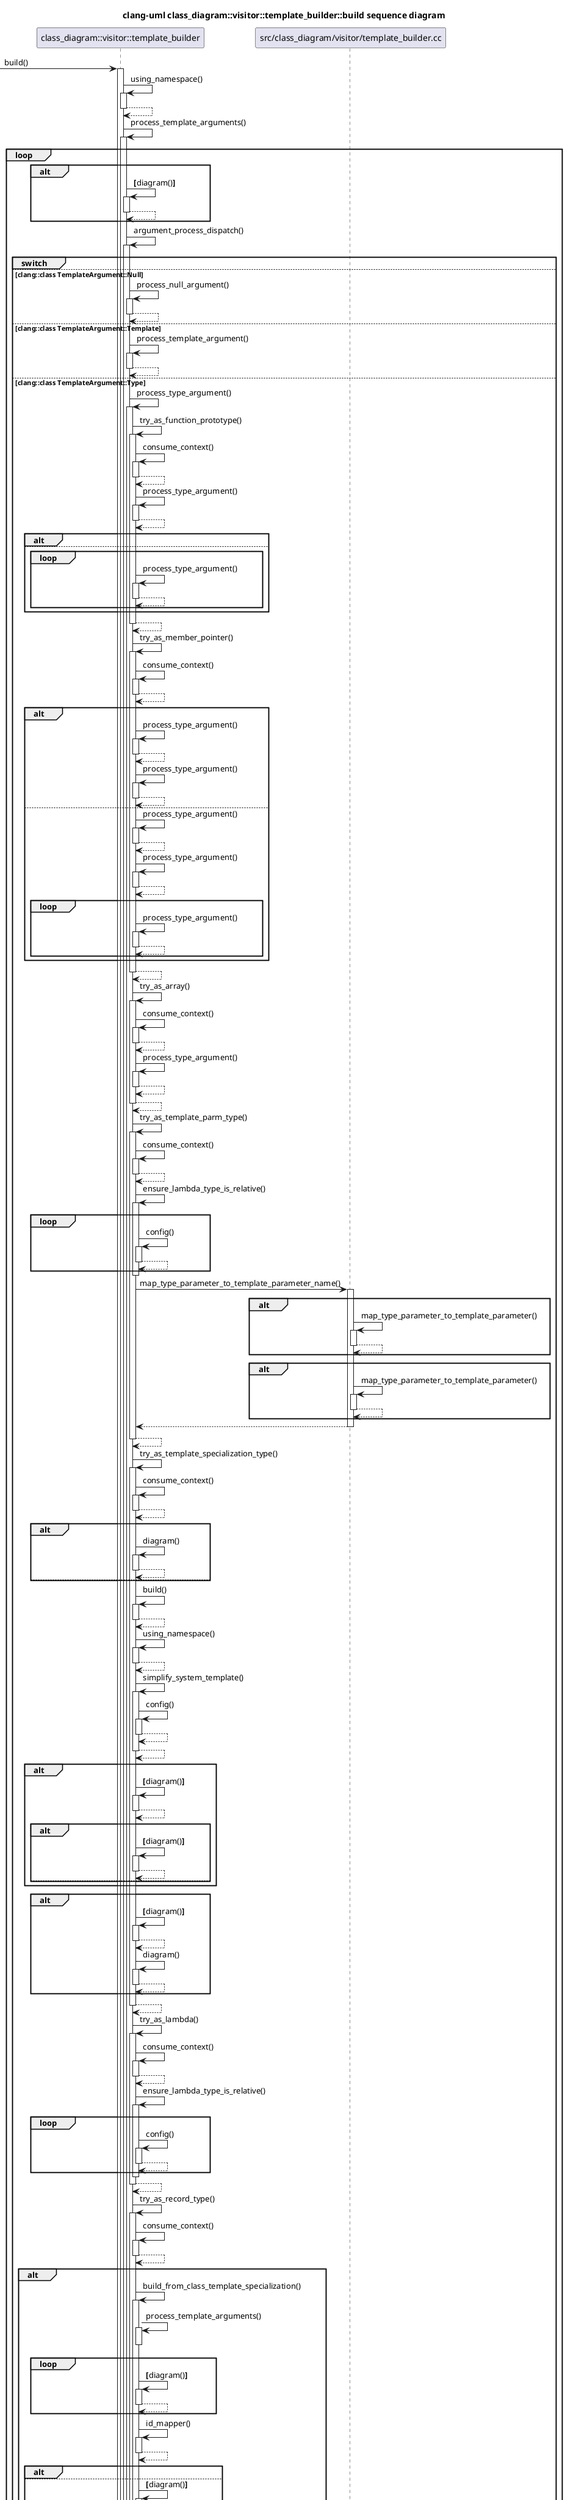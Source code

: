 @startuml
title clang-uml class_diagram::visitor::template_builder::build sequence diagram
participant "class_diagram::visitor::template_builder" as C_0000852564358003692635 [[https://github.com/bkryza/clang-uml/blob/e2b772d8d6ed61adcb6dcd50003f96096df02f9e/src/class_diagram/visitor/template_builder.h#L37{template_builder}]]
[-> C_0000852564358003692635 : build()
activate C_0000852564358003692635
C_0000852564358003692635 -> C_0000852564358003692635 [[https://github.com/bkryza/clang-uml/blob/e2b772d8d6ed61adcb6dcd50003f96096df02f9e/src/class_diagram/visitor/template_builder.cc#L101{}]] : using_namespace()
activate C_0000852564358003692635
C_0000852564358003692635 --> C_0000852564358003692635
deactivate C_0000852564358003692635
C_0000852564358003692635 -> C_0000852564358003692635 [[https://github.com/bkryza/clang-uml/blob/e2b772d8d6ed61adcb6dcd50003f96096df02f9e/src/class_diagram/visitor/template_builder.cc#L209{}]] : process_template_arguments()
activate C_0000852564358003692635
loop
alt
C_0000852564358003692635 -> C_0000852564358003692635 [[https://github.com/bkryza/clang-uml/blob/e2b772d8d6ed61adcb6dcd50003f96096df02f9e/src/class_diagram/visitor/template_builder.cc#L381{}]] : **[**diagram()**]**
activate C_0000852564358003692635
C_0000852564358003692635 --> C_0000852564358003692635
deactivate C_0000852564358003692635
end
C_0000852564358003692635 -> C_0000852564358003692635 [[https://github.com/bkryza/clang-uml/blob/e2b772d8d6ed61adcb6dcd50003f96096df02f9e/src/class_diagram/visitor/template_builder.cc#L400{}]] : argument_process_dispatch()
activate C_0000852564358003692635
group switch
else clang::class TemplateArgument::Null
C_0000852564358003692635 -> C_0000852564358003692635 [[https://github.com/bkryza/clang-uml/blob/e2b772d8d6ed61adcb6dcd50003f96096df02f9e/src/class_diagram/visitor/template_builder.cc#L450{}]] : process_null_argument()
activate C_0000852564358003692635
C_0000852564358003692635 --> C_0000852564358003692635
deactivate C_0000852564358003692635
else clang::class TemplateArgument::Template
C_0000852564358003692635 -> C_0000852564358003692635 [[https://github.com/bkryza/clang-uml/blob/e2b772d8d6ed61adcb6dcd50003f96096df02f9e/src/class_diagram/visitor/template_builder.cc#L453{}]] : process_template_argument()
activate C_0000852564358003692635
C_0000852564358003692635 --> C_0000852564358003692635
deactivate C_0000852564358003692635
else clang::class TemplateArgument::Type
C_0000852564358003692635 -> C_0000852564358003692635 [[https://github.com/bkryza/clang-uml/blob/e2b772d8d6ed61adcb6dcd50003f96096df02f9e/src/class_diagram/visitor/template_builder.cc#L456{}]] : process_type_argument()
activate C_0000852564358003692635
C_0000852564358003692635 -> C_0000852564358003692635 [[https://github.com/bkryza/clang-uml/blob/e2b772d8d6ed61adcb6dcd50003f96096df02f9e/src/class_diagram/visitor/template_builder.cc#L605{}]] : try_as_function_prototype()
activate C_0000852564358003692635
C_0000852564358003692635 -> C_0000852564358003692635 [[https://github.com/bkryza/clang-uml/blob/e2b772d8d6ed61adcb6dcd50003f96096df02f9e/src/class_diagram/visitor/template_builder.cc#L937{}]] : consume_context()
activate C_0000852564358003692635
C_0000852564358003692635 --> C_0000852564358003692635
deactivate C_0000852564358003692635
C_0000852564358003692635 -> C_0000852564358003692635 [[https://github.com/bkryza/clang-uml/blob/e2b772d8d6ed61adcb6dcd50003f96096df02f9e/src/class_diagram/visitor/template_builder.cc#L942{}]] : process_type_argument()
activate C_0000852564358003692635
C_0000852564358003692635 --> C_0000852564358003692635
deactivate C_0000852564358003692635
alt
else
loop
C_0000852564358003692635 -> C_0000852564358003692635 [[https://github.com/bkryza/clang-uml/blob/e2b772d8d6ed61adcb6dcd50003f96096df02f9e/src/class_diagram/visitor/template_builder.cc#L956{}]] : process_type_argument()
activate C_0000852564358003692635
C_0000852564358003692635 --> C_0000852564358003692635
deactivate C_0000852564358003692635
end
end
C_0000852564358003692635 --> C_0000852564358003692635
deactivate C_0000852564358003692635
C_0000852564358003692635 -> C_0000852564358003692635 [[https://github.com/bkryza/clang-uml/blob/e2b772d8d6ed61adcb6dcd50003f96096df02f9e/src/class_diagram/visitor/template_builder.cc#L610{}]] : try_as_member_pointer()
activate C_0000852564358003692635
C_0000852564358003692635 -> C_0000852564358003692635 [[https://github.com/bkryza/clang-uml/blob/e2b772d8d6ed61adcb6dcd50003f96096df02f9e/src/class_diagram/visitor/template_builder.cc#L820{}]] : consume_context()
activate C_0000852564358003692635
C_0000852564358003692635 --> C_0000852564358003692635
deactivate C_0000852564358003692635
alt
C_0000852564358003692635 -> C_0000852564358003692635 [[https://github.com/bkryza/clang-uml/blob/e2b772d8d6ed61adcb6dcd50003f96096df02f9e/src/class_diagram/visitor/template_builder.cc#L827{}]] : process_type_argument()
activate C_0000852564358003692635
C_0000852564358003692635 --> C_0000852564358003692635
deactivate C_0000852564358003692635
C_0000852564358003692635 -> C_0000852564358003692635 [[https://github.com/bkryza/clang-uml/blob/e2b772d8d6ed61adcb6dcd50003f96096df02f9e/src/class_diagram/visitor/template_builder.cc#L837{}]] : process_type_argument()
activate C_0000852564358003692635
C_0000852564358003692635 --> C_0000852564358003692635
deactivate C_0000852564358003692635
else
C_0000852564358003692635 -> C_0000852564358003692635 [[https://github.com/bkryza/clang-uml/blob/e2b772d8d6ed61adcb6dcd50003f96096df02f9e/src/class_diagram/visitor/template_builder.cc#L853{}]] : process_type_argument()
activate C_0000852564358003692635
C_0000852564358003692635 --> C_0000852564358003692635
deactivate C_0000852564358003692635
C_0000852564358003692635 -> C_0000852564358003692635 [[https://github.com/bkryza/clang-uml/blob/e2b772d8d6ed61adcb6dcd50003f96096df02f9e/src/class_diagram/visitor/template_builder.cc#L865{}]] : process_type_argument()
activate C_0000852564358003692635
C_0000852564358003692635 --> C_0000852564358003692635
deactivate C_0000852564358003692635
loop
C_0000852564358003692635 -> C_0000852564358003692635 [[https://github.com/bkryza/clang-uml/blob/e2b772d8d6ed61adcb6dcd50003f96096df02f9e/src/class_diagram/visitor/template_builder.cc#L875{}]] : process_type_argument()
activate C_0000852564358003692635
C_0000852564358003692635 --> C_0000852564358003692635
deactivate C_0000852564358003692635
end
end
C_0000852564358003692635 --> C_0000852564358003692635
deactivate C_0000852564358003692635
C_0000852564358003692635 -> C_0000852564358003692635 [[https://github.com/bkryza/clang-uml/blob/e2b772d8d6ed61adcb6dcd50003f96096df02f9e/src/class_diagram/visitor/template_builder.cc#L615{}]] : try_as_array()
activate C_0000852564358003692635
C_0000852564358003692635 -> C_0000852564358003692635 [[https://github.com/bkryza/clang-uml/blob/e2b772d8d6ed61adcb6dcd50003f96096df02f9e/src/class_diagram/visitor/template_builder.cc#L895{}]] : consume_context()
activate C_0000852564358003692635
C_0000852564358003692635 --> C_0000852564358003692635
deactivate C_0000852564358003692635
C_0000852564358003692635 -> C_0000852564358003692635 [[https://github.com/bkryza/clang-uml/blob/e2b772d8d6ed61adcb6dcd50003f96096df02f9e/src/class_diagram/visitor/template_builder.cc#L900{}]] : process_type_argument()
activate C_0000852564358003692635
C_0000852564358003692635 --> C_0000852564358003692635
deactivate C_0000852564358003692635
C_0000852564358003692635 --> C_0000852564358003692635
deactivate C_0000852564358003692635
C_0000852564358003692635 -> C_0000852564358003692635 [[https://github.com/bkryza/clang-uml/blob/e2b772d8d6ed61adcb6dcd50003f96096df02f9e/src/class_diagram/visitor/template_builder.cc#L620{}]] : try_as_template_parm_type()
activate C_0000852564358003692635
C_0000852564358003692635 -> C_0000852564358003692635 [[https://github.com/bkryza/clang-uml/blob/e2b772d8d6ed61adcb6dcd50003f96096df02f9e/src/class_diagram/visitor/template_builder.cc#L1070{}]] : consume_context()
activate C_0000852564358003692635
C_0000852564358003692635 --> C_0000852564358003692635
deactivate C_0000852564358003692635
C_0000852564358003692635 -> C_0000852564358003692635 [[https://github.com/bkryza/clang-uml/blob/e2b772d8d6ed61adcb6dcd50003f96096df02f9e/src/class_diagram/visitor/template_builder.cc#L1076{}]] : ensure_lambda_type_is_relative()
activate C_0000852564358003692635
loop
C_0000852564358003692635 -> C_0000852564358003692635 [[https://github.com/bkryza/clang-uml/blob/e2b772d8d6ed61adcb6dcd50003f96096df02f9e/src/class_diagram/visitor/template_builder.cc#L1265{}]] : config()
activate C_0000852564358003692635
C_0000852564358003692635 --> C_0000852564358003692635
deactivate C_0000852564358003692635
end
deactivate C_0000852564358003692635
participant "src/class_diagram/visitor/template_builder.cc" as C_0001051960203080933767
C_0000852564358003692635 -> C_0001051960203080933767 [[https://github.com/bkryza/clang-uml/blob/e2b772d8d6ed61adcb6dcd50003f96096df02f9e/src/class_diagram/visitor/template_builder.cc#L1078{}]] : map_type_parameter_to_template_parameter_name()
activate C_0001051960203080933767
alt
C_0001051960203080933767 -> C_0001051960203080933767 [[https://github.com/bkryza/clang-uml/blob/e2b772d8d6ed61adcb6dcd50003f96096df02f9e/src/class_diagram/visitor/template_builder.cc#L734{}]] : map_type_parameter_to_template_parameter()
activate C_0001051960203080933767
C_0001051960203080933767 --> C_0001051960203080933767
deactivate C_0001051960203080933767
end
alt
C_0001051960203080933767 -> C_0001051960203080933767 [[https://github.com/bkryza/clang-uml/blob/e2b772d8d6ed61adcb6dcd50003f96096df02f9e/src/class_diagram/visitor/template_builder.cc#L741{}]] : map_type_parameter_to_template_parameter()
activate C_0001051960203080933767
C_0001051960203080933767 --> C_0001051960203080933767
deactivate C_0001051960203080933767
end
C_0001051960203080933767 --> C_0000852564358003692635
deactivate C_0001051960203080933767
C_0000852564358003692635 --> C_0000852564358003692635
deactivate C_0000852564358003692635
C_0000852564358003692635 -> C_0000852564358003692635 [[https://github.com/bkryza/clang-uml/blob/e2b772d8d6ed61adcb6dcd50003f96096df02f9e/src/class_diagram/visitor/template_builder.cc#L624{}]] : try_as_template_specialization_type()
activate C_0000852564358003692635
C_0000852564358003692635 -> C_0000852564358003692635 [[https://github.com/bkryza/clang-uml/blob/e2b772d8d6ed61adcb6dcd50003f96096df02f9e/src/class_diagram/visitor/template_builder.cc#L977{}]] : consume_context()
activate C_0000852564358003692635
C_0000852564358003692635 --> C_0000852564358003692635
deactivate C_0000852564358003692635
alt
C_0000852564358003692635 -> C_0000852564358003692635 [[https://github.com/bkryza/clang-uml/blob/e2b772d8d6ed61adcb6dcd50003f96096df02f9e/src/class_diagram/visitor/template_builder.cc#L1005{}]] : diagram()
activate C_0000852564358003692635
C_0000852564358003692635 --> C_0000852564358003692635
deactivate C_0000852564358003692635
else
end
C_0000852564358003692635 -> C_0000852564358003692635 [[https://github.com/bkryza/clang-uml/blob/e2b772d8d6ed61adcb6dcd50003f96096df02f9e/src/class_diagram/visitor/template_builder.cc#L1004{}]] : build()
activate C_0000852564358003692635
C_0000852564358003692635 --> C_0000852564358003692635
deactivate C_0000852564358003692635
C_0000852564358003692635 -> C_0000852564358003692635 [[https://github.com/bkryza/clang-uml/blob/e2b772d8d6ed61adcb6dcd50003f96096df02f9e/src/class_diagram/visitor/template_builder.cc#L1018{}]] : using_namespace()
activate C_0000852564358003692635
C_0000852564358003692635 --> C_0000852564358003692635
deactivate C_0000852564358003692635
C_0000852564358003692635 -> C_0000852564358003692635 [[https://github.com/bkryza/clang-uml/blob/e2b772d8d6ed61adcb6dcd50003f96096df02f9e/src/class_diagram/visitor/template_builder.cc#L1017{}]] : simplify_system_template()
activate C_0000852564358003692635
C_0000852564358003692635 -> C_0000852564358003692635 [[https://github.com/bkryza/clang-uml/blob/e2b772d8d6ed61adcb6dcd50003f96096df02f9e/src/class_diagram/visitor/template_builder.cc#L62{}]] : config()
activate C_0000852564358003692635
C_0000852564358003692635 --> C_0000852564358003692635
deactivate C_0000852564358003692635
C_0000852564358003692635 --> C_0000852564358003692635
deactivate C_0000852564358003692635
alt
C_0000852564358003692635 -> C_0000852564358003692635 [[https://github.com/bkryza/clang-uml/blob/e2b772d8d6ed61adcb6dcd50003f96096df02f9e/src/class_diagram/visitor/template_builder.cc#L1024{}]] : **[**diagram()**]**
activate C_0000852564358003692635
C_0000852564358003692635 --> C_0000852564358003692635
deactivate C_0000852564358003692635
alt
C_0000852564358003692635 -> C_0000852564358003692635 [[https://github.com/bkryza/clang-uml/blob/e2b772d8d6ed61adcb6dcd50003f96096df02f9e/src/class_diagram/visitor/template_builder.cc#L1025{}]] : **[**diagram()**]**
activate C_0000852564358003692635
C_0000852564358003692635 --> C_0000852564358003692635
deactivate C_0000852564358003692635
else
end
end
alt
C_0000852564358003692635 -> C_0000852564358003692635 [[https://github.com/bkryza/clang-uml/blob/e2b772d8d6ed61adcb6dcd50003f96096df02f9e/src/class_diagram/visitor/template_builder.cc#L1038{}]] : **[**diagram()**]**
activate C_0000852564358003692635
C_0000852564358003692635 --> C_0000852564358003692635
deactivate C_0000852564358003692635
C_0000852564358003692635 -> C_0000852564358003692635 [[https://github.com/bkryza/clang-uml/blob/e2b772d8d6ed61adcb6dcd50003f96096df02f9e/src/class_diagram/visitor/template_builder.cc#L1039{}]] : diagram()
activate C_0000852564358003692635
C_0000852564358003692635 --> C_0000852564358003692635
deactivate C_0000852564358003692635
end
C_0000852564358003692635 --> C_0000852564358003692635
deactivate C_0000852564358003692635
C_0000852564358003692635 -> C_0000852564358003692635 [[https://github.com/bkryza/clang-uml/blob/e2b772d8d6ed61adcb6dcd50003f96096df02f9e/src/class_diagram/visitor/template_builder.cc#L629{}]] : try_as_lambda()
activate C_0000852564358003692635
C_0000852564358003692635 -> C_0000852564358003692635 [[https://github.com/bkryza/clang-uml/blob/e2b772d8d6ed61adcb6dcd50003f96096df02f9e/src/class_diagram/visitor/template_builder.cc#L1094{}]] : consume_context()
activate C_0000852564358003692635
C_0000852564358003692635 --> C_0000852564358003692635
deactivate C_0000852564358003692635
C_0000852564358003692635 -> C_0000852564358003692635 [[https://github.com/bkryza/clang-uml/blob/e2b772d8d6ed61adcb6dcd50003f96096df02f9e/src/class_diagram/visitor/template_builder.cc#L1096{}]] : ensure_lambda_type_is_relative()
activate C_0000852564358003692635
loop
C_0000852564358003692635 -> C_0000852564358003692635 [[https://github.com/bkryza/clang-uml/blob/e2b772d8d6ed61adcb6dcd50003f96096df02f9e/src/class_diagram/visitor/template_builder.cc#L1265{}]] : config()
activate C_0000852564358003692635
C_0000852564358003692635 --> C_0000852564358003692635
deactivate C_0000852564358003692635
end
deactivate C_0000852564358003692635
C_0000852564358003692635 --> C_0000852564358003692635
deactivate C_0000852564358003692635
C_0000852564358003692635 -> C_0000852564358003692635 [[https://github.com/bkryza/clang-uml/blob/e2b772d8d6ed61adcb6dcd50003f96096df02f9e/src/class_diagram/visitor/template_builder.cc#L633{}]] : try_as_record_type()
activate C_0000852564358003692635
C_0000852564358003692635 -> C_0000852564358003692635 [[https://github.com/bkryza/clang-uml/blob/e2b772d8d6ed61adcb6dcd50003f96096df02f9e/src/class_diagram/visitor/template_builder.cc#L1114{}]] : consume_context()
activate C_0000852564358003692635
C_0000852564358003692635 --> C_0000852564358003692635
deactivate C_0000852564358003692635
alt
C_0000852564358003692635 -> C_0000852564358003692635 [[https://github.com/bkryza/clang-uml/blob/e2b772d8d6ed61adcb6dcd50003f96096df02f9e/src/class_diagram/visitor/template_builder.cc#L1127{}]] : build_from_class_template_specialization()
activate C_0000852564358003692635
C_0000852564358003692635 -> C_0000852564358003692635 [[https://github.com/bkryza/clang-uml/blob/e2b772d8d6ed61adcb6dcd50003f96096df02f9e/src/class_diagram/visitor/template_builder.cc#L303{}]] : process_template_arguments()
activate C_0000852564358003692635
deactivate C_0000852564358003692635
loop
C_0000852564358003692635 -> C_0000852564358003692635 [[https://github.com/bkryza/clang-uml/blob/e2b772d8d6ed61adcb6dcd50003f96096df02f9e/src/class_diagram/visitor/template_builder.cc#L320{}]] : **[**diagram()**]**
activate C_0000852564358003692635
C_0000852564358003692635 --> C_0000852564358003692635
deactivate C_0000852564358003692635
end
C_0000852564358003692635 -> C_0000852564358003692635 [[https://github.com/bkryza/clang-uml/blob/e2b772d8d6ed61adcb6dcd50003f96096df02f9e/src/class_diagram/visitor/template_builder.cc#L338{}]] : id_mapper()
activate C_0000852564358003692635
C_0000852564358003692635 --> C_0000852564358003692635
deactivate C_0000852564358003692635
alt
else
C_0000852564358003692635 -> C_0000852564358003692635 [[https://github.com/bkryza/clang-uml/blob/e2b772d8d6ed61adcb6dcd50003f96096df02f9e/src/class_diagram/visitor/template_builder.cc#L346{}]] : **[**diagram()**]**
activate C_0000852564358003692635
C_0000852564358003692635 --> C_0000852564358003692635
deactivate C_0000852564358003692635
alt
C_0000852564358003692635 -> C_0000852564358003692635 [[https://github.com/bkryza/clang-uml/blob/e2b772d8d6ed61adcb6dcd50003f96096df02f9e/src/class_diagram/visitor/template_builder.cc#L353{}]] : **[**diagram()**]**
activate C_0000852564358003692635
C_0000852564358003692635 --> C_0000852564358003692635
deactivate C_0000852564358003692635
end
end
C_0000852564358003692635 --> C_0000852564358003692635
deactivate C_0000852564358003692635
alt
alt
C_0000852564358003692635 -> C_0000852564358003692635 [[https://github.com/bkryza/clang-uml/blob/e2b772d8d6ed61adcb6dcd50003f96096df02f9e/src/class_diagram/visitor/template_builder.cc#L1138{}]] : **[**diagram()**]**
activate C_0000852564358003692635
C_0000852564358003692635 --> C_0000852564358003692635
deactivate C_0000852564358003692635
C_0000852564358003692635 -> C_0000852564358003692635 [[https://github.com/bkryza/clang-uml/blob/e2b772d8d6ed61adcb6dcd50003f96096df02f9e/src/class_diagram/visitor/template_builder.cc#L1143{}]] : diagram()
activate C_0000852564358003692635
C_0000852564358003692635 --> C_0000852564358003692635
deactivate C_0000852564358003692635
end
end
else
alt
C_0000852564358003692635 -> C_0000852564358003692635 [[https://github.com/bkryza/clang-uml/blob/e2b772d8d6ed61adcb6dcd50003f96096df02f9e/src/class_diagram/visitor/template_builder.cc#L1149{}]] : **[**diagram()**]**
activate C_0000852564358003692635
C_0000852564358003692635 --> C_0000852564358003692635
deactivate C_0000852564358003692635
end
end
C_0000852564358003692635 --> C_0000852564358003692635
deactivate C_0000852564358003692635
C_0000852564358003692635 -> C_0000852564358003692635 [[https://github.com/bkryza/clang-uml/blob/e2b772d8d6ed61adcb6dcd50003f96096df02f9e/src/class_diagram/visitor/template_builder.cc#L638{}]] : try_as_enum_type()
activate C_0000852564358003692635
C_0000852564358003692635 -> C_0000852564358003692635 [[https://github.com/bkryza/clang-uml/blob/e2b772d8d6ed61adcb6dcd50003f96096df02f9e/src/class_diagram/visitor/template_builder.cc#L1170{}]] : consume_context()
activate C_0000852564358003692635
C_0000852564358003692635 --> C_0000852564358003692635
deactivate C_0000852564358003692635
C_0000852564358003692635 --> C_0000852564358003692635
deactivate C_0000852564358003692635
C_0000852564358003692635 -> C_0000852564358003692635 [[https://github.com/bkryza/clang-uml/blob/e2b772d8d6ed61adcb6dcd50003f96096df02f9e/src/class_diagram/visitor/template_builder.cc#L643{}]] : try_as_builtin_type()
activate C_0000852564358003692635
C_0000852564358003692635 -> C_0000852564358003692635 [[https://github.com/bkryza/clang-uml/blob/e2b772d8d6ed61adcb6dcd50003f96096df02f9e/src/class_diagram/visitor/template_builder.cc#L1196{}]] : consume_context()
activate C_0000852564358003692635
C_0000852564358003692635 --> C_0000852564358003692635
deactivate C_0000852564358003692635
C_0000852564358003692635 --> C_0000852564358003692635
deactivate C_0000852564358003692635
C_0000852564358003692635 --> C_0000852564358003692635
deactivate C_0000852564358003692635
else clang::class TemplateArgument::Declaration
C_0000852564358003692635 -> C_0000852564358003692635 [[https://github.com/bkryza/clang-uml/blob/e2b772d8d6ed61adcb6dcd50003f96096df02f9e/src/class_diagram/visitor/template_builder.cc#L462{}]] : process_nullptr_argument()
activate C_0000852564358003692635
C_0000852564358003692635 --> C_0000852564358003692635
deactivate C_0000852564358003692635
else clang::class TemplateArgument::Integral
C_0000852564358003692635 -> C_0000852564358003692635 [[https://github.com/bkryza/clang-uml/blob/e2b772d8d6ed61adcb6dcd50003f96096df02f9e/src/class_diagram/visitor/template_builder.cc#L465{}]] : process_integral_argument()
activate C_0000852564358003692635
C_0000852564358003692635 --> C_0000852564358003692635
deactivate C_0000852564358003692635
else clang::class TemplateArgument::TemplateExpansion
C_0000852564358003692635 -> C_0000852564358003692635 [[https://github.com/bkryza/clang-uml/blob/e2b772d8d6ed61adcb6dcd50003f96096df02f9e/src/class_diagram/visitor/template_builder.cc#L468{}]] : process_template_expansion()
activate C_0000852564358003692635
C_0000852564358003692635 --> C_0000852564358003692635
deactivate C_0000852564358003692635
else clang::class TemplateArgument::Expression
C_0000852564358003692635 -> C_0000852564358003692635 [[https://github.com/bkryza/clang-uml/blob/e2b772d8d6ed61adcb6dcd50003f96096df02f9e/src/class_diagram/visitor/template_builder.cc#L471{}]] : process_expression_argument()
activate C_0000852564358003692635
C_0000852564358003692635 -> C_0000852564358003692635 [[https://github.com/bkryza/clang-uml/blob/e2b772d8d6ed61adcb6dcd50003f96096df02f9e/src/class_diagram/visitor/template_builder.cc#L784{}]] : source_manager()
activate C_0000852564358003692635
C_0000852564358003692635 --> C_0000852564358003692635
deactivate C_0000852564358003692635
C_0000852564358003692635 --> C_0000852564358003692635
deactivate C_0000852564358003692635
else clang::class TemplateArgument::Pack
loop
C_0000852564358003692635 -> C_0000852564358003692635 [[https://github.com/bkryza/clang-uml/blob/e2b772d8d6ed61adcb6dcd50003f96096df02f9e/src/class_diagram/visitor/template_builder.cc#L475{}]] : **[**process_pack_argument()**]**
activate C_0000852564358003692635
loop
C_0000852564358003692635 -> C_0000852564358003692635 [[https://github.com/bkryza/clang-uml/blob/e2b772d8d6ed61adcb6dcd50003f96096df02f9e/src/class_diagram/visitor/template_builder.cc#L801{}]] : argument_process_dispatch()
activate C_0000852564358003692635
deactivate C_0000852564358003692635
end
C_0000852564358003692635 --> C_0000852564358003692635
deactivate C_0000852564358003692635
end
end
deactivate C_0000852564358003692635
alt
C_0000852564358003692635 -> C_0000852564358003692635 [[https://github.com/bkryza/clang-uml/blob/e2b772d8d6ed61adcb6dcd50003f96096df02f9e/src/class_diagram/visitor/template_builder.cc#L418{}]] : add_base_classes()
activate C_0000852564358003692635
C_0000852564358003692635 --> C_0000852564358003692635
deactivate C_0000852564358003692635
end
loop
C_0000852564358003692635 -> C_0000852564358003692635 [[https://github.com/bkryza/clang-uml/blob/e2b772d8d6ed61adcb6dcd50003f96096df02f9e/src/class_diagram/visitor/template_builder.cc#L424{}]] : using_namespace()
activate C_0000852564358003692635
C_0000852564358003692635 --> C_0000852564358003692635
deactivate C_0000852564358003692635
C_0000852564358003692635 -> C_0000852564358003692635 [[https://github.com/bkryza/clang-uml/blob/e2b772d8d6ed61adcb6dcd50003f96096df02f9e/src/class_diagram/visitor/template_builder.cc#L423{}]] : simplify_system_template()
activate C_0000852564358003692635
C_0000852564358003692635 -> C_0000852564358003692635 [[https://github.com/bkryza/clang-uml/blob/e2b772d8d6ed61adcb6dcd50003f96096df02f9e/src/class_diagram/visitor/template_builder.cc#L62{}]] : config()
activate C_0000852564358003692635
C_0000852564358003692635 --> C_0000852564358003692635
deactivate C_0000852564358003692635
C_0000852564358003692635 --> C_0000852564358003692635
deactivate C_0000852564358003692635
C_0000852564358003692635 -> C_0000852564358003692635 : using_namespace()
activate C_0000852564358003692635
C_0000852564358003692635 --> C_0000852564358003692635
deactivate C_0000852564358003692635
end
end
deactivate C_0000852564358003692635
loop
C_0000852564358003692635 -> C_0000852564358003692635 [[https://github.com/bkryza/clang-uml/blob/e2b772d8d6ed61adcb6dcd50003f96096df02f9e/src/class_diagram/visitor/template_builder.cc#L221{}]] : **[**diagram()**]**
activate C_0000852564358003692635
C_0000852564358003692635 --> C_0000852564358003692635
deactivate C_0000852564358003692635
end
C_0000852564358003692635 -> C_0000852564358003692635 [[https://github.com/bkryza/clang-uml/blob/e2b772d8d6ed61adcb6dcd50003f96096df02f9e/src/class_diagram/visitor/template_builder.cc#L240{}]] : id_mapper()
activate C_0000852564358003692635
C_0000852564358003692635 --> C_0000852564358003692635
deactivate C_0000852564358003692635
alt
else
C_0000852564358003692635 -> C_0000852564358003692635 [[https://github.com/bkryza/clang-uml/blob/e2b772d8d6ed61adcb6dcd50003f96096df02f9e/src/class_diagram/visitor/template_builder.cc#L250{}]] : **[**diagram()**]**
activate C_0000852564358003692635
C_0000852564358003692635 --> C_0000852564358003692635
deactivate C_0000852564358003692635
alt
C_0000852564358003692635 -> C_0000852564358003692635 [[https://github.com/bkryza/clang-uml/blob/e2b772d8d6ed61adcb6dcd50003f96096df02f9e/src/class_diagram/visitor/template_builder.cc#L255{}]] : **[**diagram()**]**
activate C_0000852564358003692635
C_0000852564358003692635 --> C_0000852564358003692635
deactivate C_0000852564358003692635
end
end
[<-- C_0000852564358003692635
deactivate C_0000852564358003692635

'Generated with clang-uml, version 0.3.5-1-g9a5a152
'LLVM version Ubuntu clang version 15.0.6
@enduml
